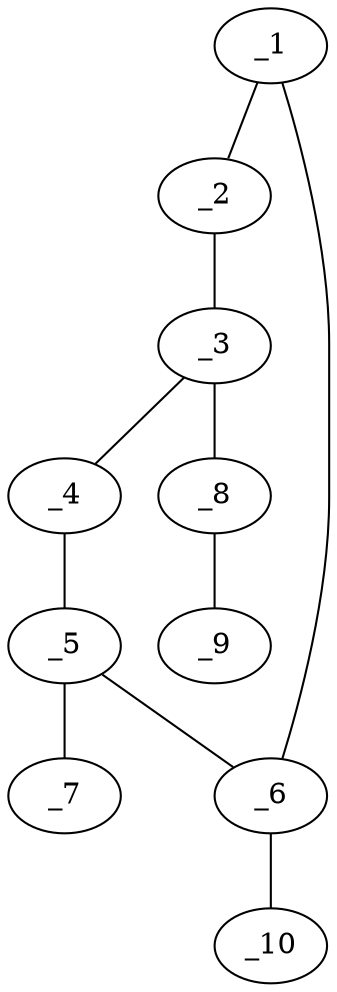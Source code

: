 graph molid677507 {
	_1	 [charge=0,
		chem=1,
		symbol="C  ",
		x="2.866",
		y="-0.5"];
	_2	 [charge=0,
		chem=1,
		symbol="C  ",
		x="3.732",
		y="-1"];
	_1 -- _2	 [valence=1];
	_6	 [charge=0,
		chem=1,
		symbol="C  ",
		x="2.866",
		y="0.5"];
	_1 -- _6	 [valence=2];
	_3	 [charge=0,
		chem=1,
		symbol="C  ",
		x="4.5981",
		y="-0.5"];
	_2 -- _3	 [valence=2];
	_4	 [charge=0,
		chem=1,
		symbol="C  ",
		x="4.5981",
		y="0.5"];
	_3 -- _4	 [valence=1];
	_8	 [charge=0,
		chem=4,
		symbol="N  ",
		x="5.4641",
		y="-1"];
	_3 -- _8	 [valence=1];
	_5	 [charge=0,
		chem=1,
		symbol="C  ",
		x="3.7321",
		y=1];
	_4 -- _5	 [valence=2];
	_5 -- _6	 [valence=1];
	_7	 [charge=0,
		chem=7,
		symbol="Cl ",
		x="3.7321",
		y=2];
	_5 -- _7	 [valence=1];
	_10	 [charge=0,
		chem=2,
		symbol="O  ",
		x=2,
		y=1];
	_6 -- _10	 [valence=1];
	_9	 [charge=0,
		chem=2,
		symbol="O  ",
		x="5.4641",
		y="-2"];
	_8 -- _9	 [valence=2];
}
